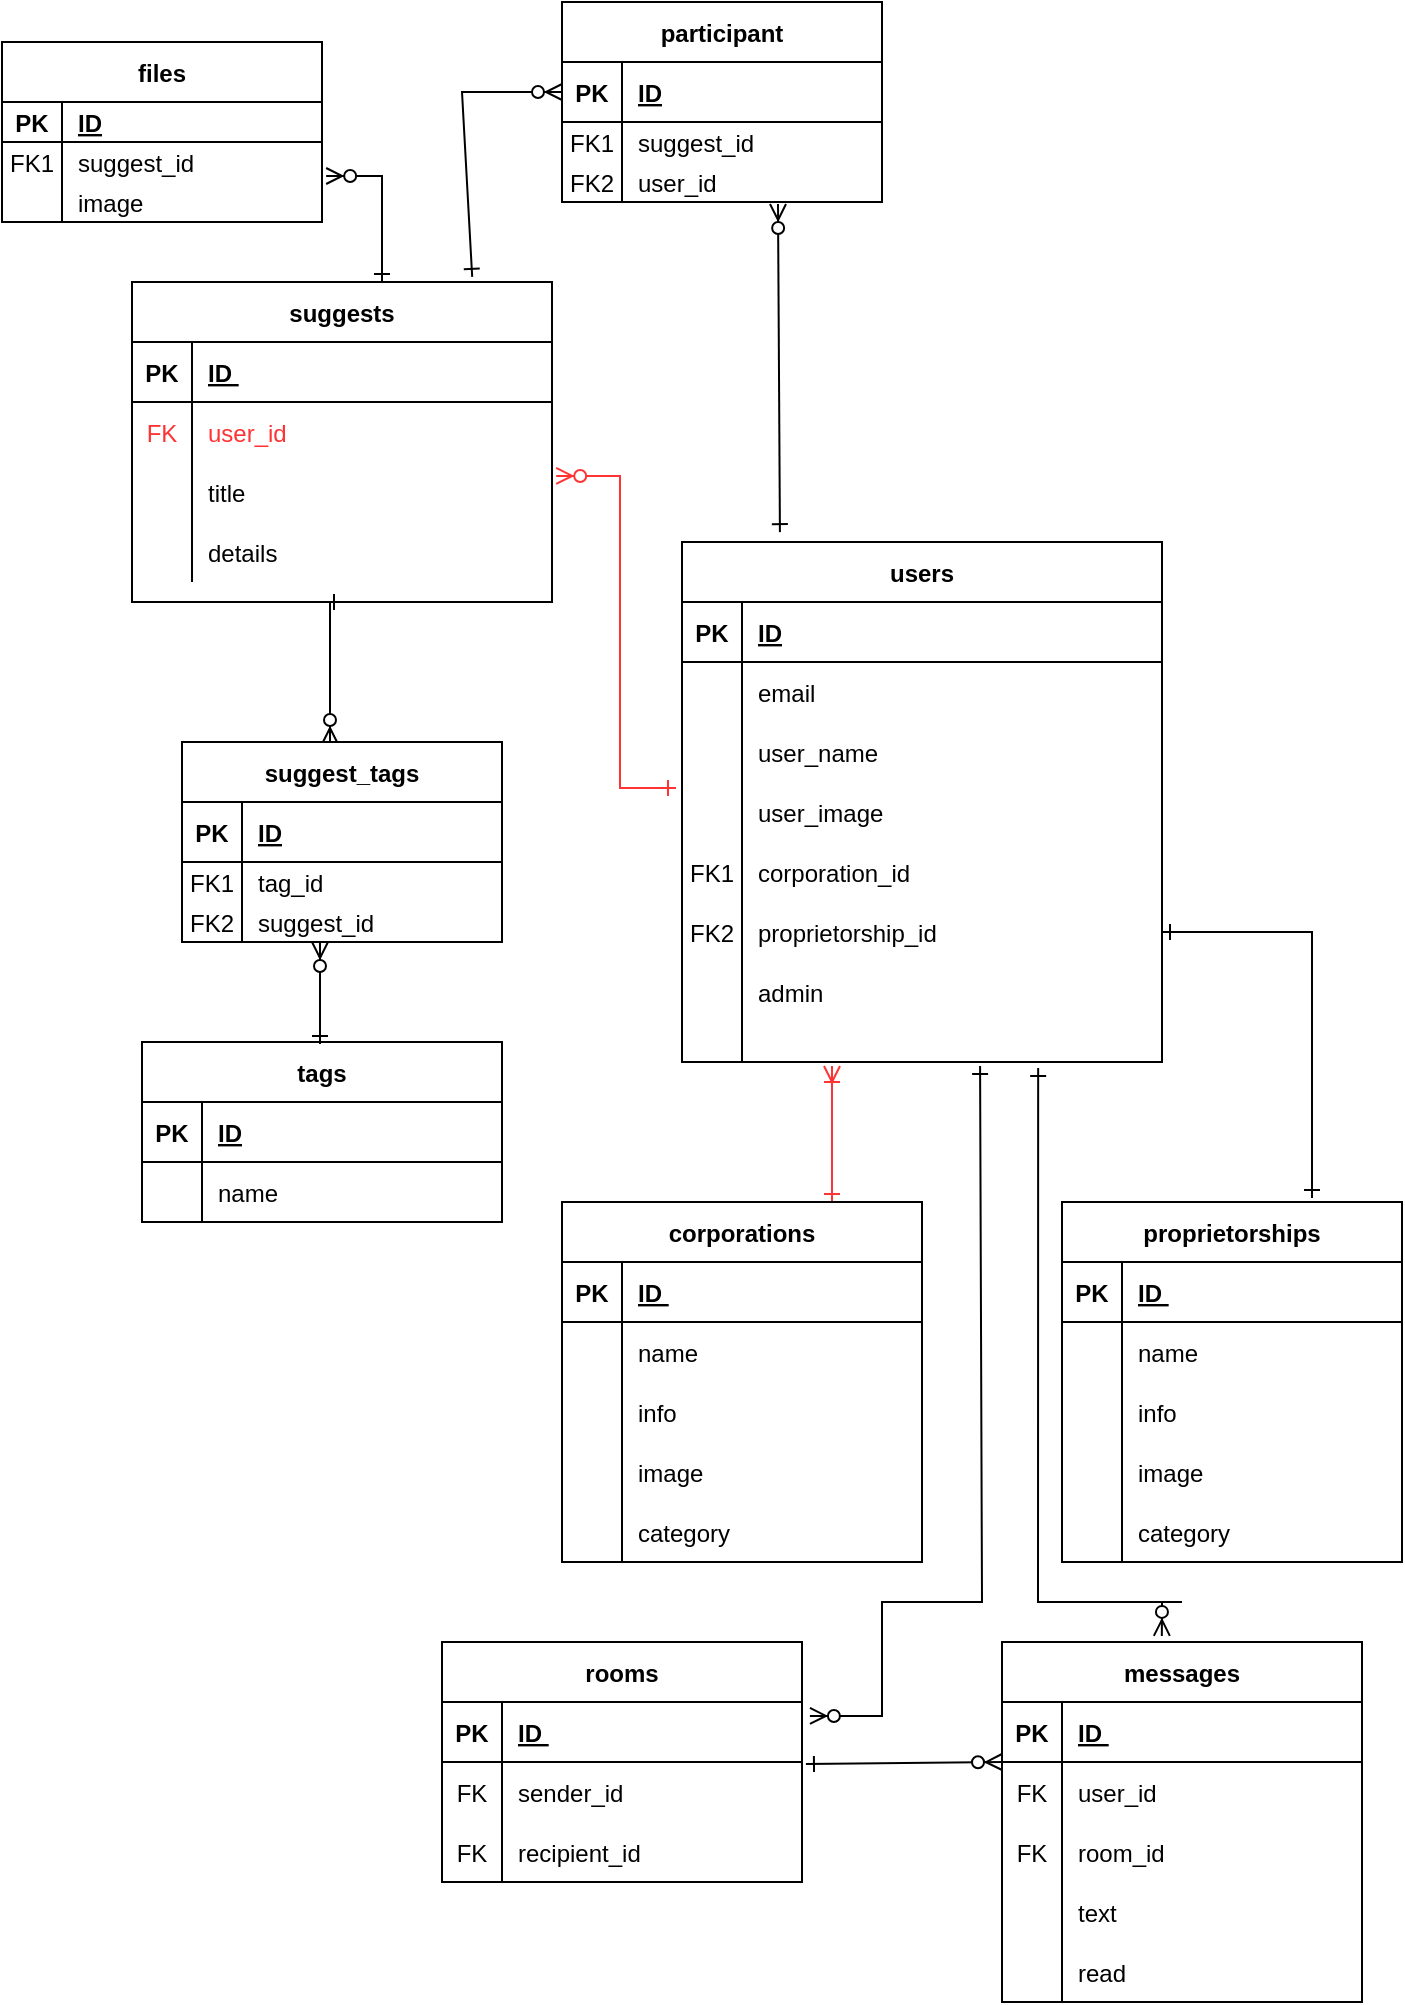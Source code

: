 <mxfile version="14.1.9" type="github">
  <diagram id="R2lEEEUBdFMjLlhIrx00" name="Page-1">
    <mxGraphModel dx="502" dy="473" grid="1" gridSize="10" guides="1" tooltips="1" connect="1" arrows="1" fold="1" page="1" pageScale="1" pageWidth="850" pageHeight="1100" math="0" shadow="0" extFonts="Permanent Marker^https://fonts.googleapis.com/css?family=Permanent+Marker">
      <root>
        <mxCell id="0" />
        <mxCell id="1" parent="0" />
        <mxCell id="C-vyLk0tnHw3VtMMgP7b-2" value="tags" style="shape=table;startSize=30;container=1;collapsible=1;childLayout=tableLayout;fixedRows=1;rowLines=0;fontStyle=1;align=center;resizeLast=1;" parent="1" vertex="1">
          <mxGeometry x="150" y="530" width="180" height="90" as="geometry" />
        </mxCell>
        <mxCell id="C-vyLk0tnHw3VtMMgP7b-3" value="" style="shape=partialRectangle;collapsible=0;dropTarget=0;pointerEvents=0;fillColor=none;points=[[0,0.5],[1,0.5]];portConstraint=eastwest;top=0;left=0;right=0;bottom=1;" parent="C-vyLk0tnHw3VtMMgP7b-2" vertex="1">
          <mxGeometry y="30" width="180" height="30" as="geometry" />
        </mxCell>
        <mxCell id="C-vyLk0tnHw3VtMMgP7b-4" value="PK" style="shape=partialRectangle;overflow=hidden;connectable=0;fillColor=none;top=0;left=0;bottom=0;right=0;fontStyle=1;" parent="C-vyLk0tnHw3VtMMgP7b-3" vertex="1">
          <mxGeometry width="30" height="30" as="geometry" />
        </mxCell>
        <mxCell id="C-vyLk0tnHw3VtMMgP7b-5" value="ID" style="shape=partialRectangle;overflow=hidden;connectable=0;fillColor=none;top=0;left=0;bottom=0;right=0;align=left;spacingLeft=6;fontStyle=5;" parent="C-vyLk0tnHw3VtMMgP7b-3" vertex="1">
          <mxGeometry x="30" width="150" height="30" as="geometry" />
        </mxCell>
        <mxCell id="C-vyLk0tnHw3VtMMgP7b-6" value="" style="shape=partialRectangle;collapsible=0;dropTarget=0;pointerEvents=0;fillColor=none;points=[[0,0.5],[1,0.5]];portConstraint=eastwest;top=0;left=0;right=0;bottom=0;" parent="C-vyLk0tnHw3VtMMgP7b-2" vertex="1">
          <mxGeometry y="60" width="180" height="30" as="geometry" />
        </mxCell>
        <mxCell id="C-vyLk0tnHw3VtMMgP7b-7" value="" style="shape=partialRectangle;overflow=hidden;connectable=0;fillColor=none;top=0;left=0;bottom=0;right=0;" parent="C-vyLk0tnHw3VtMMgP7b-6" vertex="1">
          <mxGeometry width="30" height="30" as="geometry" />
        </mxCell>
        <mxCell id="C-vyLk0tnHw3VtMMgP7b-8" value="name" style="shape=partialRectangle;overflow=hidden;connectable=0;fillColor=none;top=0;left=0;bottom=0;right=0;align=left;spacingLeft=6;" parent="C-vyLk0tnHw3VtMMgP7b-6" vertex="1">
          <mxGeometry x="30" width="150" height="30" as="geometry" />
        </mxCell>
        <mxCell id="C-vyLk0tnHw3VtMMgP7b-13" value="users" style="shape=table;startSize=30;container=1;collapsible=1;childLayout=tableLayout;fixedRows=1;rowLines=0;fontStyle=1;align=center;resizeLast=1;" parent="1" vertex="1">
          <mxGeometry x="420" y="280" width="240" height="260" as="geometry" />
        </mxCell>
        <mxCell id="C-vyLk0tnHw3VtMMgP7b-14" value="" style="shape=partialRectangle;collapsible=0;dropTarget=0;pointerEvents=0;fillColor=none;points=[[0,0.5],[1,0.5]];portConstraint=eastwest;top=0;left=0;right=0;bottom=1;" parent="C-vyLk0tnHw3VtMMgP7b-13" vertex="1">
          <mxGeometry y="30" width="240" height="30" as="geometry" />
        </mxCell>
        <mxCell id="C-vyLk0tnHw3VtMMgP7b-15" value="PK" style="shape=partialRectangle;overflow=hidden;connectable=0;fillColor=none;top=0;left=0;bottom=0;right=0;fontStyle=1;" parent="C-vyLk0tnHw3VtMMgP7b-14" vertex="1">
          <mxGeometry width="30" height="30" as="geometry" />
        </mxCell>
        <mxCell id="C-vyLk0tnHw3VtMMgP7b-16" value="ID" style="shape=partialRectangle;overflow=hidden;connectable=0;fillColor=none;top=0;left=0;bottom=0;right=0;align=left;spacingLeft=6;fontStyle=5;" parent="C-vyLk0tnHw3VtMMgP7b-14" vertex="1">
          <mxGeometry x="30" width="210" height="30" as="geometry" />
        </mxCell>
        <mxCell id="C-vyLk0tnHw3VtMMgP7b-17" value="" style="shape=partialRectangle;collapsible=0;dropTarget=0;pointerEvents=0;fillColor=none;points=[[0,0.5],[1,0.5]];portConstraint=eastwest;top=0;left=0;right=0;bottom=0;" parent="C-vyLk0tnHw3VtMMgP7b-13" vertex="1">
          <mxGeometry y="60" width="240" height="30" as="geometry" />
        </mxCell>
        <mxCell id="C-vyLk0tnHw3VtMMgP7b-18" value="" style="shape=partialRectangle;overflow=hidden;connectable=0;fillColor=none;top=0;left=0;bottom=0;right=0;" parent="C-vyLk0tnHw3VtMMgP7b-17" vertex="1">
          <mxGeometry width="30" height="30" as="geometry" />
        </mxCell>
        <mxCell id="C-vyLk0tnHw3VtMMgP7b-19" value="email" style="shape=partialRectangle;overflow=hidden;connectable=0;fillColor=none;top=0;left=0;bottom=0;right=0;align=left;spacingLeft=6;" parent="C-vyLk0tnHw3VtMMgP7b-17" vertex="1">
          <mxGeometry x="30" width="210" height="30" as="geometry" />
        </mxCell>
        <mxCell id="C-vyLk0tnHw3VtMMgP7b-20" value="" style="shape=partialRectangle;collapsible=0;dropTarget=0;pointerEvents=0;fillColor=none;points=[[0,0.5],[1,0.5]];portConstraint=eastwest;top=0;left=0;right=0;bottom=0;" parent="C-vyLk0tnHw3VtMMgP7b-13" vertex="1">
          <mxGeometry y="90" width="240" height="30" as="geometry" />
        </mxCell>
        <mxCell id="C-vyLk0tnHw3VtMMgP7b-21" value="" style="shape=partialRectangle;overflow=hidden;connectable=0;fillColor=none;top=0;left=0;bottom=0;right=0;" parent="C-vyLk0tnHw3VtMMgP7b-20" vertex="1">
          <mxGeometry width="30" height="30" as="geometry" />
        </mxCell>
        <mxCell id="C-vyLk0tnHw3VtMMgP7b-22" value="user_name" style="shape=partialRectangle;overflow=hidden;connectable=0;fillColor=none;top=0;left=0;bottom=0;right=0;align=left;spacingLeft=6;" parent="C-vyLk0tnHw3VtMMgP7b-20" vertex="1">
          <mxGeometry x="30" width="210" height="30" as="geometry" />
        </mxCell>
        <mxCell id="Ozs6pis8ooy3F5UDBFHR-23" style="shape=partialRectangle;collapsible=0;dropTarget=0;pointerEvents=0;fillColor=none;points=[[0,0.5],[1,0.5]];portConstraint=eastwest;top=0;left=0;right=0;bottom=0;" parent="C-vyLk0tnHw3VtMMgP7b-13" vertex="1">
          <mxGeometry y="120" width="240" height="30" as="geometry" />
        </mxCell>
        <mxCell id="Ozs6pis8ooy3F5UDBFHR-24" style="shape=partialRectangle;overflow=hidden;connectable=0;fillColor=none;top=0;left=0;bottom=0;right=0;" parent="Ozs6pis8ooy3F5UDBFHR-23" vertex="1">
          <mxGeometry width="30" height="30" as="geometry" />
        </mxCell>
        <mxCell id="Ozs6pis8ooy3F5UDBFHR-25" value="user_image" style="shape=partialRectangle;overflow=hidden;connectable=0;fillColor=none;top=0;left=0;bottom=0;right=0;align=left;spacingLeft=6;" parent="Ozs6pis8ooy3F5UDBFHR-23" vertex="1">
          <mxGeometry x="30" width="210" height="30" as="geometry" />
        </mxCell>
        <mxCell id="Ozs6pis8ooy3F5UDBFHR-20" style="shape=partialRectangle;collapsible=0;dropTarget=0;pointerEvents=0;fillColor=none;points=[[0,0.5],[1,0.5]];portConstraint=eastwest;top=0;left=0;right=0;bottom=0;" parent="C-vyLk0tnHw3VtMMgP7b-13" vertex="1">
          <mxGeometry y="150" width="240" height="30" as="geometry" />
        </mxCell>
        <mxCell id="Ozs6pis8ooy3F5UDBFHR-21" value="FK1" style="shape=partialRectangle;overflow=hidden;connectable=0;fillColor=none;top=0;left=0;bottom=0;right=0;" parent="Ozs6pis8ooy3F5UDBFHR-20" vertex="1">
          <mxGeometry width="30" height="30" as="geometry" />
        </mxCell>
        <mxCell id="Ozs6pis8ooy3F5UDBFHR-22" value="corporation_id" style="shape=partialRectangle;overflow=hidden;connectable=0;fillColor=none;top=0;left=0;bottom=0;right=0;align=left;spacingLeft=6;" parent="Ozs6pis8ooy3F5UDBFHR-20" vertex="1">
          <mxGeometry x="30" width="210" height="30" as="geometry" />
        </mxCell>
        <mxCell id="Ozs6pis8ooy3F5UDBFHR-32" style="shape=partialRectangle;collapsible=0;dropTarget=0;pointerEvents=0;fillColor=none;points=[[0,0.5],[1,0.5]];portConstraint=eastwest;top=0;left=0;right=0;bottom=0;" parent="C-vyLk0tnHw3VtMMgP7b-13" vertex="1">
          <mxGeometry y="180" width="240" height="30" as="geometry" />
        </mxCell>
        <mxCell id="Ozs6pis8ooy3F5UDBFHR-33" value="FK2" style="shape=partialRectangle;overflow=hidden;connectable=0;fillColor=none;top=0;left=0;bottom=0;right=0;" parent="Ozs6pis8ooy3F5UDBFHR-32" vertex="1">
          <mxGeometry width="30" height="30" as="geometry" />
        </mxCell>
        <mxCell id="Ozs6pis8ooy3F5UDBFHR-34" value="proprietorship_id" style="shape=partialRectangle;overflow=hidden;connectable=0;fillColor=none;top=0;left=0;bottom=0;right=0;align=left;spacingLeft=6;" parent="Ozs6pis8ooy3F5UDBFHR-32" vertex="1">
          <mxGeometry x="30" width="210" height="30" as="geometry" />
        </mxCell>
        <mxCell id="Ozs6pis8ooy3F5UDBFHR-29" style="shape=partialRectangle;collapsible=0;dropTarget=0;pointerEvents=0;fillColor=none;points=[[0,0.5],[1,0.5]];portConstraint=eastwest;top=0;left=0;right=0;bottom=0;" parent="C-vyLk0tnHw3VtMMgP7b-13" vertex="1">
          <mxGeometry y="210" width="240" height="30" as="geometry" />
        </mxCell>
        <mxCell id="Ozs6pis8ooy3F5UDBFHR-30" style="shape=partialRectangle;overflow=hidden;connectable=0;fillColor=none;top=0;left=0;bottom=0;right=0;" parent="Ozs6pis8ooy3F5UDBFHR-29" vertex="1">
          <mxGeometry width="30" height="30" as="geometry" />
        </mxCell>
        <mxCell id="Ozs6pis8ooy3F5UDBFHR-31" value="admin" style="shape=partialRectangle;overflow=hidden;connectable=0;fillColor=none;top=0;left=0;bottom=0;right=0;align=left;spacingLeft=6;" parent="Ozs6pis8ooy3F5UDBFHR-29" vertex="1">
          <mxGeometry x="30" width="210" height="30" as="geometry" />
        </mxCell>
        <mxCell id="Ozs6pis8ooy3F5UDBFHR-26" style="shape=partialRectangle;collapsible=0;dropTarget=0;pointerEvents=0;fillColor=none;points=[[0,0.5],[1,0.5]];portConstraint=eastwest;top=0;left=0;right=0;bottom=0;" parent="C-vyLk0tnHw3VtMMgP7b-13" vertex="1">
          <mxGeometry y="240" width="240" height="20" as="geometry" />
        </mxCell>
        <mxCell id="Ozs6pis8ooy3F5UDBFHR-27" style="shape=partialRectangle;overflow=hidden;connectable=0;fillColor=none;top=0;left=0;bottom=0;right=0;" parent="Ozs6pis8ooy3F5UDBFHR-26" vertex="1">
          <mxGeometry width="30" height="20" as="geometry" />
        </mxCell>
        <mxCell id="Ozs6pis8ooy3F5UDBFHR-28" value="" style="shape=partialRectangle;overflow=hidden;connectable=0;fillColor=none;top=0;left=0;bottom=0;right=0;align=left;spacingLeft=6;" parent="Ozs6pis8ooy3F5UDBFHR-26" vertex="1">
          <mxGeometry x="30" width="210" height="20" as="geometry" />
        </mxCell>
        <mxCell id="Ozs6pis8ooy3F5UDBFHR-18" style="rounded=0;orthogonalLoop=1;jettySize=auto;html=1;edgeStyle=elbowEdgeStyle;endArrow=ERzeroToMany;endFill=1;entryX=0.463;entryY=0.01;entryDx=0;entryDy=0;entryPerimeter=0;startArrow=ERone;startFill=0;exitX=0.5;exitY=1;exitDx=0;exitDy=0;" parent="1" source="C-vyLk0tnHw3VtMMgP7b-23" target="Ozs6pis8ooy3F5UDBFHR-7" edge="1">
          <mxGeometry relative="1" as="geometry">
            <mxPoint x="244" y="340" as="sourcePoint" />
            <mxPoint x="244" y="340" as="targetPoint" />
            <Array as="points">
              <mxPoint x="244" y="356" />
            </Array>
          </mxGeometry>
        </mxCell>
        <mxCell id="C-vyLk0tnHw3VtMMgP7b-23" value="suggests" style="shape=table;startSize=30;container=1;collapsible=1;childLayout=tableLayout;fixedRows=1;rowLines=0;fontStyle=1;align=center;resizeLast=1;" parent="1" vertex="1">
          <mxGeometry x="145" y="150" width="210" height="160" as="geometry" />
        </mxCell>
        <mxCell id="C-vyLk0tnHw3VtMMgP7b-24" value="" style="shape=partialRectangle;collapsible=0;dropTarget=0;pointerEvents=0;fillColor=none;points=[[0,0.5],[1,0.5]];portConstraint=eastwest;top=0;left=0;right=0;bottom=1;" parent="C-vyLk0tnHw3VtMMgP7b-23" vertex="1">
          <mxGeometry y="30" width="210" height="30" as="geometry" />
        </mxCell>
        <mxCell id="C-vyLk0tnHw3VtMMgP7b-25" value="PK" style="shape=partialRectangle;overflow=hidden;connectable=0;fillColor=none;top=0;left=0;bottom=0;right=0;fontStyle=1;" parent="C-vyLk0tnHw3VtMMgP7b-24" vertex="1">
          <mxGeometry width="30" height="30" as="geometry" />
        </mxCell>
        <mxCell id="C-vyLk0tnHw3VtMMgP7b-26" value="ID " style="shape=partialRectangle;overflow=hidden;connectable=0;fillColor=none;top=0;left=0;bottom=0;right=0;align=left;spacingLeft=6;fontStyle=5;" parent="C-vyLk0tnHw3VtMMgP7b-24" vertex="1">
          <mxGeometry x="30" width="180" height="30" as="geometry" />
        </mxCell>
        <mxCell id="yIgCD2kKQ9il352HaFmn-2" style="shape=partialRectangle;collapsible=0;dropTarget=0;pointerEvents=0;fillColor=none;points=[[0,0.5],[1,0.5]];portConstraint=eastwest;top=0;left=0;right=0;bottom=0;" vertex="1" parent="C-vyLk0tnHw3VtMMgP7b-23">
          <mxGeometry y="60" width="210" height="30" as="geometry" />
        </mxCell>
        <mxCell id="yIgCD2kKQ9il352HaFmn-3" value="FK" style="shape=partialRectangle;overflow=hidden;connectable=0;fillColor=none;top=0;left=0;bottom=0;right=0;fontColor=#FF3333;" vertex="1" parent="yIgCD2kKQ9il352HaFmn-2">
          <mxGeometry width="30" height="30" as="geometry" />
        </mxCell>
        <mxCell id="yIgCD2kKQ9il352HaFmn-4" value="user_id" style="shape=partialRectangle;overflow=hidden;connectable=0;fillColor=none;top=0;left=0;bottom=0;right=0;align=left;spacingLeft=6;fontColor=#FF3333;" vertex="1" parent="yIgCD2kKQ9il352HaFmn-2">
          <mxGeometry x="30" width="180" height="30" as="geometry" />
        </mxCell>
        <mxCell id="C-vyLk0tnHw3VtMMgP7b-27" value="" style="shape=partialRectangle;collapsible=0;dropTarget=0;pointerEvents=0;fillColor=none;points=[[0,0.5],[1,0.5]];portConstraint=eastwest;top=0;left=0;right=0;bottom=0;" parent="C-vyLk0tnHw3VtMMgP7b-23" vertex="1">
          <mxGeometry y="90" width="210" height="30" as="geometry" />
        </mxCell>
        <mxCell id="C-vyLk0tnHw3VtMMgP7b-28" value="" style="shape=partialRectangle;overflow=hidden;connectable=0;fillColor=none;top=0;left=0;bottom=0;right=0;" parent="C-vyLk0tnHw3VtMMgP7b-27" vertex="1">
          <mxGeometry width="30" height="30" as="geometry" />
        </mxCell>
        <mxCell id="C-vyLk0tnHw3VtMMgP7b-29" value="title" style="shape=partialRectangle;overflow=hidden;connectable=0;fillColor=none;top=0;left=0;bottom=0;right=0;align=left;spacingLeft=6;" parent="C-vyLk0tnHw3VtMMgP7b-27" vertex="1">
          <mxGeometry x="30" width="180" height="30" as="geometry" />
        </mxCell>
        <mxCell id="Ozs6pis8ooy3F5UDBFHR-1" style="shape=partialRectangle;collapsible=0;dropTarget=0;pointerEvents=0;fillColor=none;points=[[0,0.5],[1,0.5]];portConstraint=eastwest;top=0;left=0;right=0;bottom=0;" parent="C-vyLk0tnHw3VtMMgP7b-23" vertex="1">
          <mxGeometry y="120" width="210" height="30" as="geometry" />
        </mxCell>
        <mxCell id="Ozs6pis8ooy3F5UDBFHR-2" style="shape=partialRectangle;overflow=hidden;connectable=0;fillColor=none;top=0;left=0;bottom=0;right=0;" parent="Ozs6pis8ooy3F5UDBFHR-1" vertex="1">
          <mxGeometry width="30" height="30" as="geometry" />
        </mxCell>
        <mxCell id="Ozs6pis8ooy3F5UDBFHR-3" value="details" style="shape=partialRectangle;overflow=hidden;connectable=0;fillColor=none;top=0;left=0;bottom=0;right=0;align=left;spacingLeft=6;" parent="Ozs6pis8ooy3F5UDBFHR-1" vertex="1">
          <mxGeometry x="30" width="180" height="30" as="geometry" />
        </mxCell>
        <mxCell id="Ozs6pis8ooy3F5UDBFHR-7" value="suggest_tags" style="shape=table;startSize=30;container=1;collapsible=1;childLayout=tableLayout;fixedRows=1;rowLines=0;fontStyle=1;align=center;resizeLast=1;" parent="1" vertex="1">
          <mxGeometry x="170" y="380" width="160" height="100" as="geometry" />
        </mxCell>
        <mxCell id="Ozs6pis8ooy3F5UDBFHR-8" value="" style="shape=partialRectangle;collapsible=0;dropTarget=0;pointerEvents=0;fillColor=none;points=[[0,0.5],[1,0.5]];portConstraint=eastwest;top=0;left=0;right=0;bottom=1;" parent="Ozs6pis8ooy3F5UDBFHR-7" vertex="1">
          <mxGeometry y="30" width="160" height="30" as="geometry" />
        </mxCell>
        <mxCell id="Ozs6pis8ooy3F5UDBFHR-9" value="PK" style="shape=partialRectangle;overflow=hidden;connectable=0;fillColor=none;top=0;left=0;bottom=0;right=0;fontStyle=1;" parent="Ozs6pis8ooy3F5UDBFHR-8" vertex="1">
          <mxGeometry width="30" height="30" as="geometry" />
        </mxCell>
        <mxCell id="Ozs6pis8ooy3F5UDBFHR-10" value="ID" style="shape=partialRectangle;overflow=hidden;connectable=0;fillColor=none;top=0;left=0;bottom=0;right=0;align=left;spacingLeft=6;fontStyle=5;" parent="Ozs6pis8ooy3F5UDBFHR-8" vertex="1">
          <mxGeometry x="30" width="130" height="30" as="geometry" />
        </mxCell>
        <mxCell id="Ozs6pis8ooy3F5UDBFHR-11" value="" style="shape=partialRectangle;collapsible=0;dropTarget=0;pointerEvents=0;fillColor=none;points=[[0,0.5],[1,0.5]];portConstraint=eastwest;top=0;left=0;right=0;bottom=0;" parent="Ozs6pis8ooy3F5UDBFHR-7" vertex="1">
          <mxGeometry y="60" width="160" height="20" as="geometry" />
        </mxCell>
        <mxCell id="Ozs6pis8ooy3F5UDBFHR-12" value="FK1" style="shape=partialRectangle;overflow=hidden;connectable=0;fillColor=none;top=0;left=0;bottom=0;right=0;" parent="Ozs6pis8ooy3F5UDBFHR-11" vertex="1">
          <mxGeometry width="30" height="20" as="geometry" />
        </mxCell>
        <mxCell id="Ozs6pis8ooy3F5UDBFHR-13" value="tag_id" style="shape=partialRectangle;overflow=hidden;connectable=0;fillColor=none;top=0;left=0;bottom=0;right=0;align=left;spacingLeft=6;" parent="Ozs6pis8ooy3F5UDBFHR-11" vertex="1">
          <mxGeometry x="30" width="130" height="20" as="geometry" />
        </mxCell>
        <mxCell id="Ozs6pis8ooy3F5UDBFHR-14" value="" style="shape=partialRectangle;collapsible=0;dropTarget=0;pointerEvents=0;fillColor=none;points=[[0,0.5],[1,0.5]];portConstraint=eastwest;top=0;left=0;right=0;bottom=0;" parent="Ozs6pis8ooy3F5UDBFHR-7" vertex="1">
          <mxGeometry y="80" width="160" height="20" as="geometry" />
        </mxCell>
        <mxCell id="Ozs6pis8ooy3F5UDBFHR-15" value="FK2" style="shape=partialRectangle;overflow=hidden;connectable=0;fillColor=none;top=0;left=0;bottom=0;right=0;" parent="Ozs6pis8ooy3F5UDBFHR-14" vertex="1">
          <mxGeometry width="30" height="20" as="geometry" />
        </mxCell>
        <mxCell id="Ozs6pis8ooy3F5UDBFHR-16" value="suggest_id" style="shape=partialRectangle;overflow=hidden;connectable=0;fillColor=none;top=0;left=0;bottom=0;right=0;align=left;spacingLeft=6;" parent="Ozs6pis8ooy3F5UDBFHR-14" vertex="1">
          <mxGeometry x="30" width="130" height="20" as="geometry" />
        </mxCell>
        <mxCell id="Ozs6pis8ooy3F5UDBFHR-97" style="edgeStyle=none;rounded=0;orthogonalLoop=1;jettySize=auto;html=1;exitX=0.75;exitY=0;exitDx=0;exitDy=0;startArrow=ERone;startFill=0;endArrow=ERoneToMany;endFill=0;strokeColor=#FF3333;" parent="1" source="Ozs6pis8ooy3F5UDBFHR-54" edge="1">
          <mxGeometry relative="1" as="geometry">
            <mxPoint x="495" y="542" as="targetPoint" />
          </mxGeometry>
        </mxCell>
        <mxCell id="Ozs6pis8ooy3F5UDBFHR-54" value="corporations" style="shape=table;startSize=30;container=1;collapsible=1;childLayout=tableLayout;fixedRows=1;rowLines=0;fontStyle=1;align=center;resizeLast=1;" parent="1" vertex="1">
          <mxGeometry x="360" y="610" width="180" height="180" as="geometry" />
        </mxCell>
        <mxCell id="Ozs6pis8ooy3F5UDBFHR-55" value="" style="shape=partialRectangle;collapsible=0;dropTarget=0;pointerEvents=0;fillColor=none;points=[[0,0.5],[1,0.5]];portConstraint=eastwest;top=0;left=0;right=0;bottom=1;" parent="Ozs6pis8ooy3F5UDBFHR-54" vertex="1">
          <mxGeometry y="30" width="180" height="30" as="geometry" />
        </mxCell>
        <mxCell id="Ozs6pis8ooy3F5UDBFHR-56" value="PK" style="shape=partialRectangle;overflow=hidden;connectable=0;fillColor=none;top=0;left=0;bottom=0;right=0;fontStyle=1;" parent="Ozs6pis8ooy3F5UDBFHR-55" vertex="1">
          <mxGeometry width="30" height="30" as="geometry" />
        </mxCell>
        <mxCell id="Ozs6pis8ooy3F5UDBFHR-57" value="ID " style="shape=partialRectangle;overflow=hidden;connectable=0;fillColor=none;top=0;left=0;bottom=0;right=0;align=left;spacingLeft=6;fontStyle=5;" parent="Ozs6pis8ooy3F5UDBFHR-55" vertex="1">
          <mxGeometry x="30" width="150" height="30" as="geometry" />
        </mxCell>
        <mxCell id="Ozs6pis8ooy3F5UDBFHR-58" style="shape=partialRectangle;collapsible=0;dropTarget=0;pointerEvents=0;fillColor=none;points=[[0,0.5],[1,0.5]];portConstraint=eastwest;top=0;left=0;right=0;bottom=0;" parent="Ozs6pis8ooy3F5UDBFHR-54" vertex="1">
          <mxGeometry y="60" width="180" height="30" as="geometry" />
        </mxCell>
        <mxCell id="Ozs6pis8ooy3F5UDBFHR-59" value="" style="shape=partialRectangle;overflow=hidden;connectable=0;fillColor=none;top=0;left=0;bottom=0;right=0;" parent="Ozs6pis8ooy3F5UDBFHR-58" vertex="1">
          <mxGeometry width="30" height="30" as="geometry" />
        </mxCell>
        <mxCell id="Ozs6pis8ooy3F5UDBFHR-60" value="name" style="shape=partialRectangle;overflow=hidden;connectable=0;fillColor=none;top=0;left=0;bottom=0;right=0;align=left;spacingLeft=6;" parent="Ozs6pis8ooy3F5UDBFHR-58" vertex="1">
          <mxGeometry x="30" width="150" height="30" as="geometry" />
        </mxCell>
        <mxCell id="Ozs6pis8ooy3F5UDBFHR-61" value="" style="shape=partialRectangle;collapsible=0;dropTarget=0;pointerEvents=0;fillColor=none;points=[[0,0.5],[1,0.5]];portConstraint=eastwest;top=0;left=0;right=0;bottom=0;" parent="Ozs6pis8ooy3F5UDBFHR-54" vertex="1">
          <mxGeometry y="90" width="180" height="30" as="geometry" />
        </mxCell>
        <mxCell id="Ozs6pis8ooy3F5UDBFHR-62" value="" style="shape=partialRectangle;overflow=hidden;connectable=0;fillColor=none;top=0;left=0;bottom=0;right=0;" parent="Ozs6pis8ooy3F5UDBFHR-61" vertex="1">
          <mxGeometry width="30" height="30" as="geometry" />
        </mxCell>
        <mxCell id="Ozs6pis8ooy3F5UDBFHR-63" value="info" style="shape=partialRectangle;overflow=hidden;connectable=0;fillColor=none;top=0;left=0;bottom=0;right=0;align=left;spacingLeft=6;" parent="Ozs6pis8ooy3F5UDBFHR-61" vertex="1">
          <mxGeometry x="30" width="150" height="30" as="geometry" />
        </mxCell>
        <mxCell id="Ozs6pis8ooy3F5UDBFHR-64" style="shape=partialRectangle;collapsible=0;dropTarget=0;pointerEvents=0;fillColor=none;points=[[0,0.5],[1,0.5]];portConstraint=eastwest;top=0;left=0;right=0;bottom=0;" parent="Ozs6pis8ooy3F5UDBFHR-54" vertex="1">
          <mxGeometry y="120" width="180" height="30" as="geometry" />
        </mxCell>
        <mxCell id="Ozs6pis8ooy3F5UDBFHR-65" style="shape=partialRectangle;overflow=hidden;connectable=0;fillColor=none;top=0;left=0;bottom=0;right=0;" parent="Ozs6pis8ooy3F5UDBFHR-64" vertex="1">
          <mxGeometry width="30" height="30" as="geometry" />
        </mxCell>
        <mxCell id="Ozs6pis8ooy3F5UDBFHR-66" value="image" style="shape=partialRectangle;overflow=hidden;connectable=0;fillColor=none;top=0;left=0;bottom=0;right=0;align=left;spacingLeft=6;" parent="Ozs6pis8ooy3F5UDBFHR-64" vertex="1">
          <mxGeometry x="30" width="150" height="30" as="geometry" />
        </mxCell>
        <mxCell id="2zx3HoKJhTXfpBqJpHbk-1" style="shape=partialRectangle;collapsible=0;dropTarget=0;pointerEvents=0;fillColor=none;points=[[0,0.5],[1,0.5]];portConstraint=eastwest;top=0;left=0;right=0;bottom=0;" parent="Ozs6pis8ooy3F5UDBFHR-54" vertex="1">
          <mxGeometry y="150" width="180" height="30" as="geometry" />
        </mxCell>
        <mxCell id="2zx3HoKJhTXfpBqJpHbk-2" style="shape=partialRectangle;overflow=hidden;connectable=0;fillColor=none;top=0;left=0;bottom=0;right=0;" parent="2zx3HoKJhTXfpBqJpHbk-1" vertex="1">
          <mxGeometry width="30" height="30" as="geometry" />
        </mxCell>
        <mxCell id="2zx3HoKJhTXfpBqJpHbk-3" value="category" style="shape=partialRectangle;overflow=hidden;connectable=0;fillColor=none;top=0;left=0;bottom=0;right=0;align=left;spacingLeft=6;" parent="2zx3HoKJhTXfpBqJpHbk-1" vertex="1">
          <mxGeometry x="30" width="150" height="30" as="geometry" />
        </mxCell>
        <mxCell id="Ozs6pis8ooy3F5UDBFHR-98" style="edgeStyle=none;rounded=0;orthogonalLoop=1;jettySize=auto;html=1;entryX=1;entryY=0.5;entryDx=0;entryDy=0;startArrow=ERone;startFill=0;endArrow=ERone;endFill=0;" parent="1" target="Ozs6pis8ooy3F5UDBFHR-32" edge="1">
          <mxGeometry relative="1" as="geometry">
            <mxPoint x="735" y="608" as="sourcePoint" />
            <Array as="points">
              <mxPoint x="735" y="475" />
            </Array>
          </mxGeometry>
        </mxCell>
        <mxCell id="Ozs6pis8ooy3F5UDBFHR-84" value="proprietorships" style="shape=table;startSize=30;container=1;collapsible=1;childLayout=tableLayout;fixedRows=1;rowLines=0;fontStyle=1;align=center;resizeLast=1;" parent="1" vertex="1">
          <mxGeometry x="610" y="610" width="170" height="180" as="geometry" />
        </mxCell>
        <mxCell id="Ozs6pis8ooy3F5UDBFHR-85" value="" style="shape=partialRectangle;collapsible=0;dropTarget=0;pointerEvents=0;fillColor=none;points=[[0,0.5],[1,0.5]];portConstraint=eastwest;top=0;left=0;right=0;bottom=1;" parent="Ozs6pis8ooy3F5UDBFHR-84" vertex="1">
          <mxGeometry y="30" width="170" height="30" as="geometry" />
        </mxCell>
        <mxCell id="Ozs6pis8ooy3F5UDBFHR-86" value="PK" style="shape=partialRectangle;overflow=hidden;connectable=0;fillColor=none;top=0;left=0;bottom=0;right=0;fontStyle=1;" parent="Ozs6pis8ooy3F5UDBFHR-85" vertex="1">
          <mxGeometry width="30" height="30" as="geometry" />
        </mxCell>
        <mxCell id="Ozs6pis8ooy3F5UDBFHR-87" value="ID " style="shape=partialRectangle;overflow=hidden;connectable=0;fillColor=none;top=0;left=0;bottom=0;right=0;align=left;spacingLeft=6;fontStyle=5;" parent="Ozs6pis8ooy3F5UDBFHR-85" vertex="1">
          <mxGeometry x="30" width="140" height="30" as="geometry" />
        </mxCell>
        <mxCell id="Ozs6pis8ooy3F5UDBFHR-88" style="shape=partialRectangle;collapsible=0;dropTarget=0;pointerEvents=0;fillColor=none;points=[[0,0.5],[1,0.5]];portConstraint=eastwest;top=0;left=0;right=0;bottom=0;" parent="Ozs6pis8ooy3F5UDBFHR-84" vertex="1">
          <mxGeometry y="60" width="170" height="30" as="geometry" />
        </mxCell>
        <mxCell id="Ozs6pis8ooy3F5UDBFHR-89" value="" style="shape=partialRectangle;overflow=hidden;connectable=0;fillColor=none;top=0;left=0;bottom=0;right=0;" parent="Ozs6pis8ooy3F5UDBFHR-88" vertex="1">
          <mxGeometry width="30" height="30" as="geometry" />
        </mxCell>
        <mxCell id="Ozs6pis8ooy3F5UDBFHR-90" value="name" style="shape=partialRectangle;overflow=hidden;connectable=0;fillColor=none;top=0;left=0;bottom=0;right=0;align=left;spacingLeft=6;" parent="Ozs6pis8ooy3F5UDBFHR-88" vertex="1">
          <mxGeometry x="30" width="140" height="30" as="geometry" />
        </mxCell>
        <mxCell id="Ozs6pis8ooy3F5UDBFHR-91" value="" style="shape=partialRectangle;collapsible=0;dropTarget=0;pointerEvents=0;fillColor=none;points=[[0,0.5],[1,0.5]];portConstraint=eastwest;top=0;left=0;right=0;bottom=0;" parent="Ozs6pis8ooy3F5UDBFHR-84" vertex="1">
          <mxGeometry y="90" width="170" height="30" as="geometry" />
        </mxCell>
        <mxCell id="Ozs6pis8ooy3F5UDBFHR-92" value="" style="shape=partialRectangle;overflow=hidden;connectable=0;fillColor=none;top=0;left=0;bottom=0;right=0;" parent="Ozs6pis8ooy3F5UDBFHR-91" vertex="1">
          <mxGeometry width="30" height="30" as="geometry" />
        </mxCell>
        <mxCell id="Ozs6pis8ooy3F5UDBFHR-93" value="info" style="shape=partialRectangle;overflow=hidden;connectable=0;fillColor=none;top=0;left=0;bottom=0;right=0;align=left;spacingLeft=6;" parent="Ozs6pis8ooy3F5UDBFHR-91" vertex="1">
          <mxGeometry x="30" width="140" height="30" as="geometry" />
        </mxCell>
        <mxCell id="Ozs6pis8ooy3F5UDBFHR-94" style="shape=partialRectangle;collapsible=0;dropTarget=0;pointerEvents=0;fillColor=none;points=[[0,0.5],[1,0.5]];portConstraint=eastwest;top=0;left=0;right=0;bottom=0;" parent="Ozs6pis8ooy3F5UDBFHR-84" vertex="1">
          <mxGeometry y="120" width="170" height="30" as="geometry" />
        </mxCell>
        <mxCell id="Ozs6pis8ooy3F5UDBFHR-95" style="shape=partialRectangle;overflow=hidden;connectable=0;fillColor=none;top=0;left=0;bottom=0;right=0;" parent="Ozs6pis8ooy3F5UDBFHR-94" vertex="1">
          <mxGeometry width="30" height="30" as="geometry" />
        </mxCell>
        <mxCell id="Ozs6pis8ooy3F5UDBFHR-96" value="image" style="shape=partialRectangle;overflow=hidden;connectable=0;fillColor=none;top=0;left=0;bottom=0;right=0;align=left;spacingLeft=6;" parent="Ozs6pis8ooy3F5UDBFHR-94" vertex="1">
          <mxGeometry x="30" width="140" height="30" as="geometry" />
        </mxCell>
        <mxCell id="2zx3HoKJhTXfpBqJpHbk-4" style="shape=partialRectangle;collapsible=0;dropTarget=0;pointerEvents=0;fillColor=none;points=[[0,0.5],[1,0.5]];portConstraint=eastwest;top=0;left=0;right=0;bottom=0;" parent="Ozs6pis8ooy3F5UDBFHR-84" vertex="1">
          <mxGeometry y="150" width="170" height="30" as="geometry" />
        </mxCell>
        <mxCell id="2zx3HoKJhTXfpBqJpHbk-5" style="shape=partialRectangle;overflow=hidden;connectable=0;fillColor=none;top=0;left=0;bottom=0;right=0;" parent="2zx3HoKJhTXfpBqJpHbk-4" vertex="1">
          <mxGeometry width="30" height="30" as="geometry" />
        </mxCell>
        <mxCell id="2zx3HoKJhTXfpBqJpHbk-6" value="category" style="shape=partialRectangle;overflow=hidden;connectable=0;fillColor=none;top=0;left=0;bottom=0;right=0;align=left;spacingLeft=6;" parent="2zx3HoKJhTXfpBqJpHbk-4" vertex="1">
          <mxGeometry x="30" width="140" height="30" as="geometry" />
        </mxCell>
        <mxCell id="Ozs6pis8ooy3F5UDBFHR-99" value="files" style="shape=table;startSize=30;container=1;collapsible=1;childLayout=tableLayout;fixedRows=1;rowLines=0;fontStyle=1;align=center;resizeLast=1;" parent="1" vertex="1">
          <mxGeometry x="80" y="30" width="160" height="90" as="geometry" />
        </mxCell>
        <mxCell id="Ozs6pis8ooy3F5UDBFHR-100" value="" style="shape=partialRectangle;collapsible=0;dropTarget=0;pointerEvents=0;fillColor=none;points=[[0,0.5],[1,0.5]];portConstraint=eastwest;top=0;left=0;right=0;bottom=1;" parent="Ozs6pis8ooy3F5UDBFHR-99" vertex="1">
          <mxGeometry y="30" width="160" height="20" as="geometry" />
        </mxCell>
        <mxCell id="Ozs6pis8ooy3F5UDBFHR-101" value="PK" style="shape=partialRectangle;overflow=hidden;connectable=0;fillColor=none;top=0;left=0;bottom=0;right=0;fontStyle=1;" parent="Ozs6pis8ooy3F5UDBFHR-100" vertex="1">
          <mxGeometry width="30" height="20" as="geometry" />
        </mxCell>
        <mxCell id="Ozs6pis8ooy3F5UDBFHR-102" value="ID" style="shape=partialRectangle;overflow=hidden;connectable=0;fillColor=none;top=0;left=0;bottom=0;right=0;align=left;spacingLeft=6;fontStyle=5;" parent="Ozs6pis8ooy3F5UDBFHR-100" vertex="1">
          <mxGeometry x="30" width="130" height="20" as="geometry" />
        </mxCell>
        <mxCell id="Ozs6pis8ooy3F5UDBFHR-103" value="" style="shape=partialRectangle;collapsible=0;dropTarget=0;pointerEvents=0;fillColor=none;points=[[0,0.5],[1,0.5]];portConstraint=eastwest;top=0;left=0;right=0;bottom=0;" parent="Ozs6pis8ooy3F5UDBFHR-99" vertex="1">
          <mxGeometry y="50" width="160" height="20" as="geometry" />
        </mxCell>
        <mxCell id="Ozs6pis8ooy3F5UDBFHR-104" value="FK1" style="shape=partialRectangle;overflow=hidden;connectable=0;fillColor=none;top=0;left=0;bottom=0;right=0;" parent="Ozs6pis8ooy3F5UDBFHR-103" vertex="1">
          <mxGeometry width="30" height="20" as="geometry" />
        </mxCell>
        <mxCell id="Ozs6pis8ooy3F5UDBFHR-105" value="suggest_id" style="shape=partialRectangle;overflow=hidden;connectable=0;fillColor=none;top=0;left=0;bottom=0;right=0;align=left;spacingLeft=6;" parent="Ozs6pis8ooy3F5UDBFHR-103" vertex="1">
          <mxGeometry x="30" width="130" height="20" as="geometry" />
        </mxCell>
        <mxCell id="Ozs6pis8ooy3F5UDBFHR-106" value="" style="shape=partialRectangle;collapsible=0;dropTarget=0;pointerEvents=0;fillColor=none;points=[[0,0.5],[1,0.5]];portConstraint=eastwest;top=0;left=0;right=0;bottom=0;" parent="Ozs6pis8ooy3F5UDBFHR-99" vertex="1">
          <mxGeometry y="70" width="160" height="20" as="geometry" />
        </mxCell>
        <mxCell id="Ozs6pis8ooy3F5UDBFHR-107" value="" style="shape=partialRectangle;overflow=hidden;connectable=0;fillColor=none;top=0;left=0;bottom=0;right=0;" parent="Ozs6pis8ooy3F5UDBFHR-106" vertex="1">
          <mxGeometry width="30" height="20" as="geometry" />
        </mxCell>
        <mxCell id="Ozs6pis8ooy3F5UDBFHR-108" value="image" style="shape=partialRectangle;overflow=hidden;connectable=0;fillColor=none;top=0;left=0;bottom=0;right=0;align=left;spacingLeft=6;" parent="Ozs6pis8ooy3F5UDBFHR-106" vertex="1">
          <mxGeometry x="30" width="130" height="20" as="geometry" />
        </mxCell>
        <mxCell id="Ozs6pis8ooy3F5UDBFHR-121" style="rounded=0;orthogonalLoop=1;jettySize=auto;html=1;edgeStyle=elbowEdgeStyle;endArrow=ERone;endFill=0;entryX=0.463;entryY=0.01;entryDx=0;entryDy=0;entryPerimeter=0;startArrow=ERzeroToMany;startFill=1;exitX=1.013;exitY=-0.15;exitDx=0;exitDy=0;exitPerimeter=0;" parent="1" source="Ozs6pis8ooy3F5UDBFHR-106" edge="1">
          <mxGeometry relative="1" as="geometry">
            <mxPoint x="270" y="99" as="sourcePoint" />
            <mxPoint x="270.08" y="150" as="targetPoint" />
            <Array as="points">
              <mxPoint x="270" y="145" />
            </Array>
          </mxGeometry>
        </mxCell>
        <mxCell id="Ozs6pis8ooy3F5UDBFHR-123" value="rooms" style="shape=table;startSize=30;container=1;collapsible=1;childLayout=tableLayout;fixedRows=1;rowLines=0;fontStyle=1;align=center;resizeLast=1;" parent="1" vertex="1">
          <mxGeometry x="300" y="830" width="180" height="120" as="geometry" />
        </mxCell>
        <mxCell id="Ozs6pis8ooy3F5UDBFHR-124" value="" style="shape=partialRectangle;collapsible=0;dropTarget=0;pointerEvents=0;fillColor=none;points=[[0,0.5],[1,0.5]];portConstraint=eastwest;top=0;left=0;right=0;bottom=1;" parent="Ozs6pis8ooy3F5UDBFHR-123" vertex="1">
          <mxGeometry y="30" width="180" height="30" as="geometry" />
        </mxCell>
        <mxCell id="Ozs6pis8ooy3F5UDBFHR-125" value="PK" style="shape=partialRectangle;overflow=hidden;connectable=0;fillColor=none;top=0;left=0;bottom=0;right=0;fontStyle=1;" parent="Ozs6pis8ooy3F5UDBFHR-124" vertex="1">
          <mxGeometry width="30" height="30" as="geometry" />
        </mxCell>
        <mxCell id="Ozs6pis8ooy3F5UDBFHR-126" value="ID " style="shape=partialRectangle;overflow=hidden;connectable=0;fillColor=none;top=0;left=0;bottom=0;right=0;align=left;spacingLeft=6;fontStyle=5;" parent="Ozs6pis8ooy3F5UDBFHR-124" vertex="1">
          <mxGeometry x="30" width="150" height="30" as="geometry" />
        </mxCell>
        <mxCell id="Ozs6pis8ooy3F5UDBFHR-127" style="shape=partialRectangle;collapsible=0;dropTarget=0;pointerEvents=0;fillColor=none;points=[[0,0.5],[1,0.5]];portConstraint=eastwest;top=0;left=0;right=0;bottom=0;" parent="Ozs6pis8ooy3F5UDBFHR-123" vertex="1">
          <mxGeometry y="60" width="180" height="30" as="geometry" />
        </mxCell>
        <mxCell id="Ozs6pis8ooy3F5UDBFHR-128" value="FK" style="shape=partialRectangle;overflow=hidden;connectable=0;fillColor=none;top=0;left=0;bottom=0;right=0;" parent="Ozs6pis8ooy3F5UDBFHR-127" vertex="1">
          <mxGeometry width="30" height="30" as="geometry" />
        </mxCell>
        <mxCell id="Ozs6pis8ooy3F5UDBFHR-129" value="sender_id" style="shape=partialRectangle;overflow=hidden;connectable=0;fillColor=none;top=0;left=0;bottom=0;right=0;align=left;spacingLeft=6;" parent="Ozs6pis8ooy3F5UDBFHR-127" vertex="1">
          <mxGeometry x="30" width="150" height="30" as="geometry" />
        </mxCell>
        <mxCell id="Ozs6pis8ooy3F5UDBFHR-130" value="" style="shape=partialRectangle;collapsible=0;dropTarget=0;pointerEvents=0;fillColor=none;points=[[0,0.5],[1,0.5]];portConstraint=eastwest;top=0;left=0;right=0;bottom=0;" parent="Ozs6pis8ooy3F5UDBFHR-123" vertex="1">
          <mxGeometry y="90" width="180" height="30" as="geometry" />
        </mxCell>
        <mxCell id="Ozs6pis8ooy3F5UDBFHR-131" value="FK" style="shape=partialRectangle;overflow=hidden;connectable=0;fillColor=none;top=0;left=0;bottom=0;right=0;" parent="Ozs6pis8ooy3F5UDBFHR-130" vertex="1">
          <mxGeometry width="30" height="30" as="geometry" />
        </mxCell>
        <mxCell id="Ozs6pis8ooy3F5UDBFHR-132" value="recipient_id" style="shape=partialRectangle;overflow=hidden;connectable=0;fillColor=none;top=0;left=0;bottom=0;right=0;align=left;spacingLeft=6;" parent="Ozs6pis8ooy3F5UDBFHR-130" vertex="1">
          <mxGeometry x="30" width="150" height="30" as="geometry" />
        </mxCell>
        <mxCell id="Ozs6pis8ooy3F5UDBFHR-136" value="messages" style="shape=table;startSize=30;container=1;collapsible=1;childLayout=tableLayout;fixedRows=1;rowLines=0;fontStyle=1;align=center;resizeLast=1;" parent="1" vertex="1">
          <mxGeometry x="580" y="830" width="180" height="180" as="geometry" />
        </mxCell>
        <mxCell id="Ozs6pis8ooy3F5UDBFHR-137" value="" style="shape=partialRectangle;collapsible=0;dropTarget=0;pointerEvents=0;fillColor=none;points=[[0,0.5],[1,0.5]];portConstraint=eastwest;top=0;left=0;right=0;bottom=1;" parent="Ozs6pis8ooy3F5UDBFHR-136" vertex="1">
          <mxGeometry y="30" width="180" height="30" as="geometry" />
        </mxCell>
        <mxCell id="Ozs6pis8ooy3F5UDBFHR-138" value="PK" style="shape=partialRectangle;overflow=hidden;connectable=0;fillColor=none;top=0;left=0;bottom=0;right=0;fontStyle=1;" parent="Ozs6pis8ooy3F5UDBFHR-137" vertex="1">
          <mxGeometry width="30" height="30" as="geometry" />
        </mxCell>
        <mxCell id="Ozs6pis8ooy3F5UDBFHR-139" value="ID " style="shape=partialRectangle;overflow=hidden;connectable=0;fillColor=none;top=0;left=0;bottom=0;right=0;align=left;spacingLeft=6;fontStyle=5;" parent="Ozs6pis8ooy3F5UDBFHR-137" vertex="1">
          <mxGeometry x="30" width="150" height="30" as="geometry" />
        </mxCell>
        <mxCell id="Ozs6pis8ooy3F5UDBFHR-140" style="shape=partialRectangle;collapsible=0;dropTarget=0;pointerEvents=0;fillColor=none;points=[[0,0.5],[1,0.5]];portConstraint=eastwest;top=0;left=0;right=0;bottom=0;" parent="Ozs6pis8ooy3F5UDBFHR-136" vertex="1">
          <mxGeometry y="60" width="180" height="30" as="geometry" />
        </mxCell>
        <mxCell id="Ozs6pis8ooy3F5UDBFHR-141" value="FK" style="shape=partialRectangle;overflow=hidden;connectable=0;fillColor=none;top=0;left=0;bottom=0;right=0;" parent="Ozs6pis8ooy3F5UDBFHR-140" vertex="1">
          <mxGeometry width="30" height="30" as="geometry" />
        </mxCell>
        <mxCell id="Ozs6pis8ooy3F5UDBFHR-142" value="user_id" style="shape=partialRectangle;overflow=hidden;connectable=0;fillColor=none;top=0;left=0;bottom=0;right=0;align=left;spacingLeft=6;" parent="Ozs6pis8ooy3F5UDBFHR-140" vertex="1">
          <mxGeometry x="30" width="150" height="30" as="geometry" />
        </mxCell>
        <mxCell id="Ozs6pis8ooy3F5UDBFHR-143" value="" style="shape=partialRectangle;collapsible=0;dropTarget=0;pointerEvents=0;fillColor=none;points=[[0,0.5],[1,0.5]];portConstraint=eastwest;top=0;left=0;right=0;bottom=0;" parent="Ozs6pis8ooy3F5UDBFHR-136" vertex="1">
          <mxGeometry y="90" width="180" height="30" as="geometry" />
        </mxCell>
        <mxCell id="Ozs6pis8ooy3F5UDBFHR-144" value="FK" style="shape=partialRectangle;overflow=hidden;connectable=0;fillColor=none;top=0;left=0;bottom=0;right=0;" parent="Ozs6pis8ooy3F5UDBFHR-143" vertex="1">
          <mxGeometry width="30" height="30" as="geometry" />
        </mxCell>
        <mxCell id="Ozs6pis8ooy3F5UDBFHR-145" value="room_id" style="shape=partialRectangle;overflow=hidden;connectable=0;fillColor=none;top=0;left=0;bottom=0;right=0;align=left;spacingLeft=6;" parent="Ozs6pis8ooy3F5UDBFHR-143" vertex="1">
          <mxGeometry x="30" width="150" height="30" as="geometry" />
        </mxCell>
        <mxCell id="Ozs6pis8ooy3F5UDBFHR-149" style="shape=partialRectangle;collapsible=0;dropTarget=0;pointerEvents=0;fillColor=none;points=[[0,0.5],[1,0.5]];portConstraint=eastwest;top=0;left=0;right=0;bottom=0;" parent="Ozs6pis8ooy3F5UDBFHR-136" vertex="1">
          <mxGeometry y="120" width="180" height="30" as="geometry" />
        </mxCell>
        <mxCell id="Ozs6pis8ooy3F5UDBFHR-150" style="shape=partialRectangle;overflow=hidden;connectable=0;fillColor=none;top=0;left=0;bottom=0;right=0;" parent="Ozs6pis8ooy3F5UDBFHR-149" vertex="1">
          <mxGeometry width="30" height="30" as="geometry" />
        </mxCell>
        <mxCell id="Ozs6pis8ooy3F5UDBFHR-151" value="text" style="shape=partialRectangle;overflow=hidden;connectable=0;fillColor=none;top=0;left=0;bottom=0;right=0;align=left;spacingLeft=6;" parent="Ozs6pis8ooy3F5UDBFHR-149" vertex="1">
          <mxGeometry x="30" width="150" height="30" as="geometry" />
        </mxCell>
        <mxCell id="Ozs6pis8ooy3F5UDBFHR-146" style="shape=partialRectangle;collapsible=0;dropTarget=0;pointerEvents=0;fillColor=none;points=[[0,0.5],[1,0.5]];portConstraint=eastwest;top=0;left=0;right=0;bottom=0;" parent="Ozs6pis8ooy3F5UDBFHR-136" vertex="1">
          <mxGeometry y="150" width="180" height="30" as="geometry" />
        </mxCell>
        <mxCell id="Ozs6pis8ooy3F5UDBFHR-147" style="shape=partialRectangle;overflow=hidden;connectable=0;fillColor=none;top=0;left=0;bottom=0;right=0;" parent="Ozs6pis8ooy3F5UDBFHR-146" vertex="1">
          <mxGeometry width="30" height="30" as="geometry" />
        </mxCell>
        <mxCell id="Ozs6pis8ooy3F5UDBFHR-148" value="read" style="shape=partialRectangle;overflow=hidden;connectable=0;fillColor=none;top=0;left=0;bottom=0;right=0;align=left;spacingLeft=6;" parent="Ozs6pis8ooy3F5UDBFHR-146" vertex="1">
          <mxGeometry x="30" width="150" height="30" as="geometry" />
        </mxCell>
        <mxCell id="Ozs6pis8ooy3F5UDBFHR-152" style="edgeStyle=none;rounded=0;orthogonalLoop=1;jettySize=auto;html=1;exitX=1.011;exitY=0.033;exitDx=0;exitDy=0;startArrow=ERone;startFill=0;endArrow=ERzeroToMany;endFill=1;entryX=0;entryY=0;entryDx=0;entryDy=0;entryPerimeter=0;exitPerimeter=0;" parent="1" source="Ozs6pis8ooy3F5UDBFHR-127" target="Ozs6pis8ooy3F5UDBFHR-140" edge="1">
          <mxGeometry relative="1" as="geometry">
            <mxPoint x="500" y="890" as="sourcePoint" />
            <mxPoint x="500" y="822" as="targetPoint" />
          </mxGeometry>
        </mxCell>
        <mxCell id="Ozs6pis8ooy3F5UDBFHR-153" value="" style="edgeStyle=none;rounded=0;orthogonalLoop=1;jettySize=auto;html=1;startArrow=ERone;startFill=0;endArrow=ERzeroToMany;endFill=1;entryX=1.022;entryY=0.233;entryDx=0;entryDy=0;entryPerimeter=0;exitX=0.621;exitY=1.1;exitDx=0;exitDy=0;exitPerimeter=0;" parent="1" source="Ozs6pis8ooy3F5UDBFHR-26" target="Ozs6pis8ooy3F5UDBFHR-124" edge="1">
          <mxGeometry relative="1" as="geometry">
            <mxPoint x="570" y="550" as="sourcePoint" />
            <mxPoint x="520" y="862" as="targetPoint" />
            <Array as="points">
              <mxPoint x="570" y="810" />
              <mxPoint x="520" y="810" />
              <mxPoint x="520" y="867" />
            </Array>
          </mxGeometry>
        </mxCell>
        <mxCell id="Ozs6pis8ooy3F5UDBFHR-154" style="edgeStyle=none;rounded=0;orthogonalLoop=1;jettySize=auto;html=1;exitX=0.742;exitY=1.15;exitDx=0;exitDy=0;startArrow=ERone;startFill=0;endArrow=ERzeroToMany;endFill=1;entryX=0.444;entryY=-0.017;entryDx=0;entryDy=0;entryPerimeter=0;exitPerimeter=0;" parent="1" source="Ozs6pis8ooy3F5UDBFHR-26" target="Ozs6pis8ooy3F5UDBFHR-136" edge="1">
          <mxGeometry relative="1" as="geometry">
            <mxPoint x="590" y="560" as="sourcePoint" />
            <mxPoint x="590" y="492" as="targetPoint" />
            <Array as="points">
              <mxPoint x="598" y="810" />
              <mxPoint x="670" y="810" />
              <mxPoint x="660" y="810" />
            </Array>
          </mxGeometry>
        </mxCell>
        <mxCell id="2zx3HoKJhTXfpBqJpHbk-14" value="participant" style="shape=table;startSize=30;container=1;collapsible=1;childLayout=tableLayout;fixedRows=1;rowLines=0;fontStyle=1;align=center;resizeLast=1;" parent="1" vertex="1">
          <mxGeometry x="360" y="10" width="160" height="100" as="geometry" />
        </mxCell>
        <mxCell id="2zx3HoKJhTXfpBqJpHbk-15" value="" style="shape=partialRectangle;collapsible=0;dropTarget=0;pointerEvents=0;fillColor=none;points=[[0,0.5],[1,0.5]];portConstraint=eastwest;top=0;left=0;right=0;bottom=1;" parent="2zx3HoKJhTXfpBqJpHbk-14" vertex="1">
          <mxGeometry y="30" width="160" height="30" as="geometry" />
        </mxCell>
        <mxCell id="2zx3HoKJhTXfpBqJpHbk-16" value="PK" style="shape=partialRectangle;overflow=hidden;connectable=0;fillColor=none;top=0;left=0;bottom=0;right=0;fontStyle=1;" parent="2zx3HoKJhTXfpBqJpHbk-15" vertex="1">
          <mxGeometry width="30" height="30" as="geometry" />
        </mxCell>
        <mxCell id="2zx3HoKJhTXfpBqJpHbk-17" value="ID" style="shape=partialRectangle;overflow=hidden;connectable=0;fillColor=none;top=0;left=0;bottom=0;right=0;align=left;spacingLeft=6;fontStyle=5;" parent="2zx3HoKJhTXfpBqJpHbk-15" vertex="1">
          <mxGeometry x="30" width="130" height="30" as="geometry" />
        </mxCell>
        <mxCell id="2zx3HoKJhTXfpBqJpHbk-18" value="" style="shape=partialRectangle;collapsible=0;dropTarget=0;pointerEvents=0;fillColor=none;points=[[0,0.5],[1,0.5]];portConstraint=eastwest;top=0;left=0;right=0;bottom=0;" parent="2zx3HoKJhTXfpBqJpHbk-14" vertex="1">
          <mxGeometry y="60" width="160" height="20" as="geometry" />
        </mxCell>
        <mxCell id="2zx3HoKJhTXfpBqJpHbk-19" value="FK1" style="shape=partialRectangle;overflow=hidden;connectable=0;fillColor=none;top=0;left=0;bottom=0;right=0;" parent="2zx3HoKJhTXfpBqJpHbk-18" vertex="1">
          <mxGeometry width="30" height="20" as="geometry" />
        </mxCell>
        <mxCell id="2zx3HoKJhTXfpBqJpHbk-20" value="suggest_id" style="shape=partialRectangle;overflow=hidden;connectable=0;fillColor=none;top=0;left=0;bottom=0;right=0;align=left;spacingLeft=6;" parent="2zx3HoKJhTXfpBqJpHbk-18" vertex="1">
          <mxGeometry x="30" width="130" height="20" as="geometry" />
        </mxCell>
        <mxCell id="2zx3HoKJhTXfpBqJpHbk-21" value="" style="shape=partialRectangle;collapsible=0;dropTarget=0;pointerEvents=0;fillColor=none;points=[[0,0.5],[1,0.5]];portConstraint=eastwest;top=0;left=0;right=0;bottom=0;" parent="2zx3HoKJhTXfpBqJpHbk-14" vertex="1">
          <mxGeometry y="80" width="160" height="20" as="geometry" />
        </mxCell>
        <mxCell id="2zx3HoKJhTXfpBqJpHbk-22" value="FK2" style="shape=partialRectangle;overflow=hidden;connectable=0;fillColor=none;top=0;left=0;bottom=0;right=0;" parent="2zx3HoKJhTXfpBqJpHbk-21" vertex="1">
          <mxGeometry width="30" height="20" as="geometry" />
        </mxCell>
        <mxCell id="2zx3HoKJhTXfpBqJpHbk-23" value="user_id" style="shape=partialRectangle;overflow=hidden;connectable=0;fillColor=none;top=0;left=0;bottom=0;right=0;align=left;spacingLeft=6;" parent="2zx3HoKJhTXfpBqJpHbk-21" vertex="1">
          <mxGeometry x="30" width="130" height="20" as="geometry" />
        </mxCell>
        <mxCell id="2zx3HoKJhTXfpBqJpHbk-26" style="edgeStyle=none;rounded=0;orthogonalLoop=1;jettySize=auto;html=1;startArrow=ERone;startFill=0;endArrow=ERzeroToMany;endFill=1;exitX=0.81;exitY=-0.016;exitDx=0;exitDy=0;exitPerimeter=0;entryX=0;entryY=0.5;entryDx=0;entryDy=0;" parent="1" source="C-vyLk0tnHw3VtMMgP7b-23" target="2zx3HoKJhTXfpBqJpHbk-15" edge="1">
          <mxGeometry relative="1" as="geometry">
            <Array as="points">
              <mxPoint x="310" y="55" />
            </Array>
            <mxPoint x="310" y="90" as="sourcePoint" />
            <mxPoint x="311.04" y="36.08" as="targetPoint" />
          </mxGeometry>
        </mxCell>
        <mxCell id="2zx3HoKJhTXfpBqJpHbk-27" style="edgeStyle=none;rounded=0;orthogonalLoop=1;jettySize=auto;html=1;startArrow=ERone;startFill=0;endArrow=ERzeroToMany;endFill=1;exitX=0.204;exitY=-0.019;exitDx=0;exitDy=0;exitPerimeter=0;entryX=0.675;entryY=1.05;entryDx=0;entryDy=0;entryPerimeter=0;" parent="1" source="C-vyLk0tnHw3VtMMgP7b-13" target="2zx3HoKJhTXfpBqJpHbk-21" edge="1">
          <mxGeometry relative="1" as="geometry">
            <Array as="points" />
            <mxPoint x="470" y="240" as="sourcePoint" />
            <mxPoint x="472" y="115" as="targetPoint" />
          </mxGeometry>
        </mxCell>
        <mxCell id="2zx3HoKJhTXfpBqJpHbk-28" style="rounded=0;orthogonalLoop=1;jettySize=auto;html=1;edgeStyle=elbowEdgeStyle;endArrow=ERone;endFill=0;entryX=0.463;entryY=0.01;entryDx=0;entryDy=0;entryPerimeter=0;startArrow=ERzeroToMany;startFill=1;" parent="1" edge="1">
          <mxGeometry relative="1" as="geometry">
            <mxPoint x="239" y="480" as="sourcePoint" />
            <mxPoint x="239.08" y="531" as="targetPoint" />
            <Array as="points">
              <mxPoint x="239" y="526" />
            </Array>
          </mxGeometry>
        </mxCell>
        <mxCell id="yIgCD2kKQ9il352HaFmn-1" style="rounded=0;orthogonalLoop=1;jettySize=auto;html=1;edgeStyle=elbowEdgeStyle;endArrow=ERone;endFill=0;startArrow=ERzeroToMany;startFill=1;exitX=1.01;exitY=0.233;exitDx=0;exitDy=0;exitPerimeter=0;strokeColor=#FF3333;" edge="1" parent="1" source="C-vyLk0tnHw3VtMMgP7b-27">
          <mxGeometry relative="1" as="geometry">
            <mxPoint x="390" y="280" as="sourcePoint" />
            <mxPoint x="417" y="403" as="targetPoint" />
            <Array as="points">
              <mxPoint x="389" y="326" />
            </Array>
          </mxGeometry>
        </mxCell>
      </root>
    </mxGraphModel>
  </diagram>
</mxfile>
